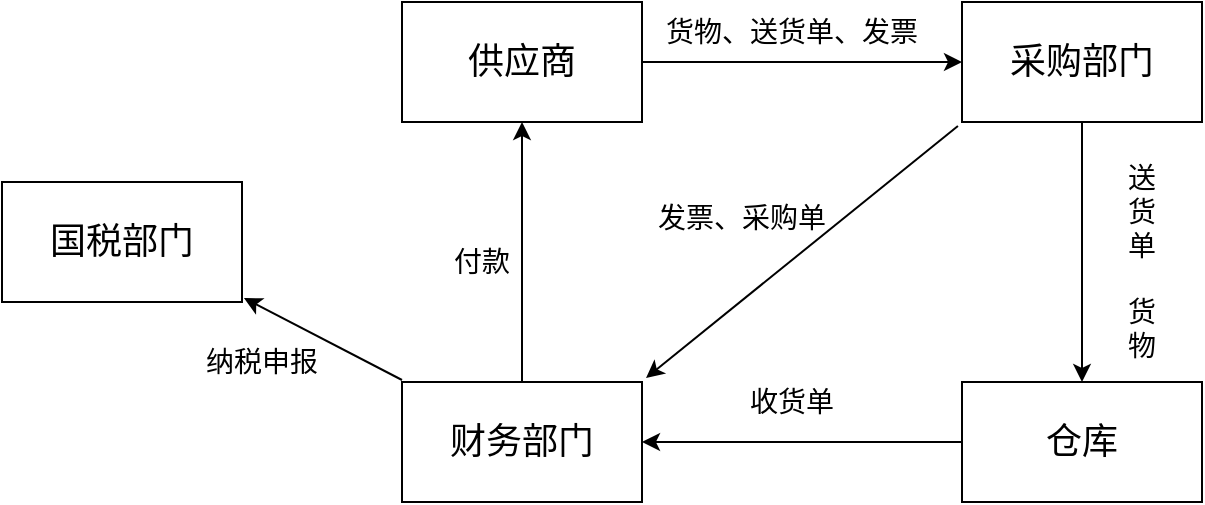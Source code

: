 <mxfile version="10.8.0" type="github"><diagram id="63PEhQmRMDR9iMzNmU-A" name="第 1 页"><mxGraphModel dx="1318" dy="543" grid="1" gridSize="10" guides="1" tooltips="1" connect="1" arrows="1" fold="1" page="0" pageScale="1" pageWidth="827" pageHeight="1169" background="none" math="0" shadow="0"><root><mxCell id="0"/><mxCell id="1" parent="0"/><mxCell id="LufOOVfyxghFcJF62JT0-1" value="" style="rounded=0;whiteSpace=wrap;html=1;" vertex="1" parent="1"><mxGeometry x="40" y="200" width="120" height="60" as="geometry"/></mxCell><mxCell id="LufOOVfyxghFcJF62JT0-2" value="&lt;font style=&quot;font-size: 18px&quot;&gt;供应商&lt;/font&gt;" style="text;html=1;strokeColor=none;fillColor=none;align=center;verticalAlign=middle;whiteSpace=wrap;rounded=0;" vertex="1" parent="1"><mxGeometry x="60" y="220" width="80" height="20" as="geometry"/></mxCell><mxCell id="LufOOVfyxghFcJF62JT0-13" style="edgeStyle=orthogonalEdgeStyle;rounded=0;orthogonalLoop=1;jettySize=auto;html=1;exitX=0.5;exitY=1;exitDx=0;exitDy=0;entryX=0.5;entryY=0;entryDx=0;entryDy=0;" edge="1" parent="1" source="LufOOVfyxghFcJF62JT0-5" target="LufOOVfyxghFcJF62JT0-7"><mxGeometry relative="1" as="geometry"/></mxCell><mxCell id="LufOOVfyxghFcJF62JT0-5" value="" style="text;html=1;strokeColor=#000000;fillColor=#ffffff;align=center;verticalAlign=middle;whiteSpace=wrap;rounded=0;fontFamily=Helvetica;fontSize=12;fontColor=#000000;" vertex="1" parent="1"><mxGeometry x="320" y="200" width="120" height="60" as="geometry"/></mxCell><mxCell id="LufOOVfyxghFcJF62JT0-6" value="&lt;font style=&quot;font-size: 18px&quot;&gt;采购部门&lt;/font&gt;" style="text;html=1;strokeColor=none;fillColor=none;align=center;verticalAlign=middle;whiteSpace=wrap;rounded=0;" vertex="1" parent="1"><mxGeometry x="340" y="220" width="80" height="20" as="geometry"/></mxCell><mxCell id="LufOOVfyxghFcJF62JT0-17" style="edgeStyle=orthogonalEdgeStyle;rounded=0;orthogonalLoop=1;jettySize=auto;html=1;entryX=1;entryY=0.5;entryDx=0;entryDy=0;" edge="1" parent="1" source="LufOOVfyxghFcJF62JT0-7" target="LufOOVfyxghFcJF62JT0-9"><mxGeometry relative="1" as="geometry"><Array as="points"><mxPoint x="240" y="420"/><mxPoint x="240" y="420"/></Array></mxGeometry></mxCell><mxCell id="LufOOVfyxghFcJF62JT0-7" value="" style="text;html=1;strokeColor=#000000;fillColor=#ffffff;align=center;verticalAlign=middle;whiteSpace=wrap;rounded=0;fontFamily=Helvetica;fontSize=12;fontColor=#000000;" vertex="1" parent="1"><mxGeometry x="320" y="390" width="120" height="60" as="geometry"/></mxCell><mxCell id="LufOOVfyxghFcJF62JT0-8" value="&lt;font style=&quot;font-size: 18px&quot;&gt;仓库&lt;/font&gt;" style="text;html=1;strokeColor=none;fillColor=none;align=center;verticalAlign=middle;whiteSpace=wrap;rounded=0;" vertex="1" parent="1"><mxGeometry x="360" y="410" width="40" height="20" as="geometry"/></mxCell><mxCell id="LufOOVfyxghFcJF62JT0-9" value="" style="rounded=0;whiteSpace=wrap;html=1;" vertex="1" parent="1"><mxGeometry x="40" y="390" width="120" height="60" as="geometry"/></mxCell><mxCell id="LufOOVfyxghFcJF62JT0-10" value="&lt;font style=&quot;font-size: 18px&quot;&gt;财务部门&lt;/font&gt;" style="text;html=1;strokeColor=none;fillColor=none;align=center;verticalAlign=middle;whiteSpace=wrap;rounded=0;" vertex="1" parent="1"><mxGeometry x="60" y="410" width="80" height="20" as="geometry"/></mxCell><mxCell id="LufOOVfyxghFcJF62JT0-11" value="" style="endArrow=classic;html=1;entryX=0;entryY=0.5;entryDx=0;entryDy=0;exitX=1;exitY=0.5;exitDx=0;exitDy=0;" edge="1" parent="1" source="LufOOVfyxghFcJF62JT0-1" target="LufOOVfyxghFcJF62JT0-5"><mxGeometry width="50" height="50" relative="1" as="geometry"><mxPoint x="160" y="250" as="sourcePoint"/><mxPoint x="210" y="200" as="targetPoint"/></mxGeometry></mxCell><mxCell id="LufOOVfyxghFcJF62JT0-12" value="&lt;font style=&quot;font-size: 14px&quot;&gt;货物、送货单、发票&lt;/font&gt;" style="text;html=1;strokeColor=none;fillColor=none;align=center;verticalAlign=middle;whiteSpace=wrap;rounded=0;" vertex="1" parent="1"><mxGeometry x="170" y="200" width="130" height="30" as="geometry"/></mxCell><mxCell id="LufOOVfyxghFcJF62JT0-16" value="&lt;font style=&quot;font-size: 14px&quot;&gt;送货单&lt;br&gt;&lt;br&gt;货物&lt;/font&gt;&lt;br&gt;" style="text;html=1;strokeColor=none;fillColor=none;align=center;verticalAlign=middle;whiteSpace=wrap;rounded=0;direction=south;" vertex="1" parent="1"><mxGeometry x="400" y="310" width="20" height="40" as="geometry"/></mxCell><mxCell id="LufOOVfyxghFcJF62JT0-19" value="&lt;font style=&quot;font-size: 14px&quot;&gt;收货单&lt;/font&gt;" style="text;html=1;strokeColor=none;fillColor=none;align=center;verticalAlign=middle;whiteSpace=wrap;rounded=0;" vertex="1" parent="1"><mxGeometry x="200" y="390" width="70" height="20" as="geometry"/></mxCell><mxCell id="LufOOVfyxghFcJF62JT0-20" value="" style="endArrow=classic;html=1;exitX=-0.017;exitY=1.033;exitDx=0;exitDy=0;exitPerimeter=0;" edge="1" parent="1" source="LufOOVfyxghFcJF62JT0-5"><mxGeometry width="50" height="50" relative="1" as="geometry"><mxPoint x="40" y="520" as="sourcePoint"/><mxPoint x="162" y="388" as="targetPoint"/><Array as="points"/></mxGeometry></mxCell><mxCell id="LufOOVfyxghFcJF62JT0-21" value="&lt;font style=&quot;font-size: 14px&quot;&gt;发票、采购单&lt;/font&gt;" style="text;html=1;strokeColor=none;fillColor=none;align=center;verticalAlign=middle;whiteSpace=wrap;rounded=0;" vertex="1" parent="1"><mxGeometry x="160" y="290" width="100" height="35" as="geometry"/></mxCell><mxCell id="LufOOVfyxghFcJF62JT0-22" value="" style="endArrow=classic;html=1;entryX=0.5;entryY=1;entryDx=0;entryDy=0;exitX=0.5;exitY=0;exitDx=0;exitDy=0;" edge="1" parent="1" source="LufOOVfyxghFcJF62JT0-9" target="LufOOVfyxghFcJF62JT0-1"><mxGeometry width="50" height="50" relative="1" as="geometry"><mxPoint x="100" y="310" as="sourcePoint"/><mxPoint x="150" y="260" as="targetPoint"/></mxGeometry></mxCell><mxCell id="LufOOVfyxghFcJF62JT0-23" value="" style="rounded=0;whiteSpace=wrap;html=1;" vertex="1" parent="1"><mxGeometry x="-160" y="290" width="120" height="60" as="geometry"/></mxCell><mxCell id="LufOOVfyxghFcJF62JT0-24" value="" style="endArrow=classic;html=1;entryX=1.008;entryY=0.967;entryDx=0;entryDy=0;entryPerimeter=0;" edge="1" parent="1" target="LufOOVfyxghFcJF62JT0-23"><mxGeometry width="50" height="50" relative="1" as="geometry"><mxPoint x="40" y="389" as="sourcePoint"/><mxPoint x="10" y="350" as="targetPoint"/></mxGeometry></mxCell><mxCell id="LufOOVfyxghFcJF62JT0-25" value="&lt;font style=&quot;font-size: 18px&quot;&gt;国税部门&lt;/font&gt;" style="text;html=1;strokeColor=none;fillColor=none;align=center;verticalAlign=middle;whiteSpace=wrap;rounded=0;" vertex="1" parent="1"><mxGeometry x="-140" y="310" width="80" height="20" as="geometry"/></mxCell><mxCell id="LufOOVfyxghFcJF62JT0-26" value="&lt;font style=&quot;font-size: 14px&quot;&gt;纳税申报&lt;/font&gt;" style="text;html=1;strokeColor=none;fillColor=none;align=center;verticalAlign=middle;whiteSpace=wrap;rounded=0;" vertex="1" parent="1"><mxGeometry x="-60" y="370" width="60" height="20" as="geometry"/></mxCell><mxCell id="LufOOVfyxghFcJF62JT0-27" value="&lt;font style=&quot;font-size: 14px&quot;&gt;付款&lt;/font&gt;" style="text;html=1;strokeColor=none;fillColor=none;align=center;verticalAlign=middle;whiteSpace=wrap;rounded=0;" vertex="1" parent="1"><mxGeometry x="60" y="320" width="40" height="20" as="geometry"/></mxCell></root></mxGraphModel></diagram></mxfile>